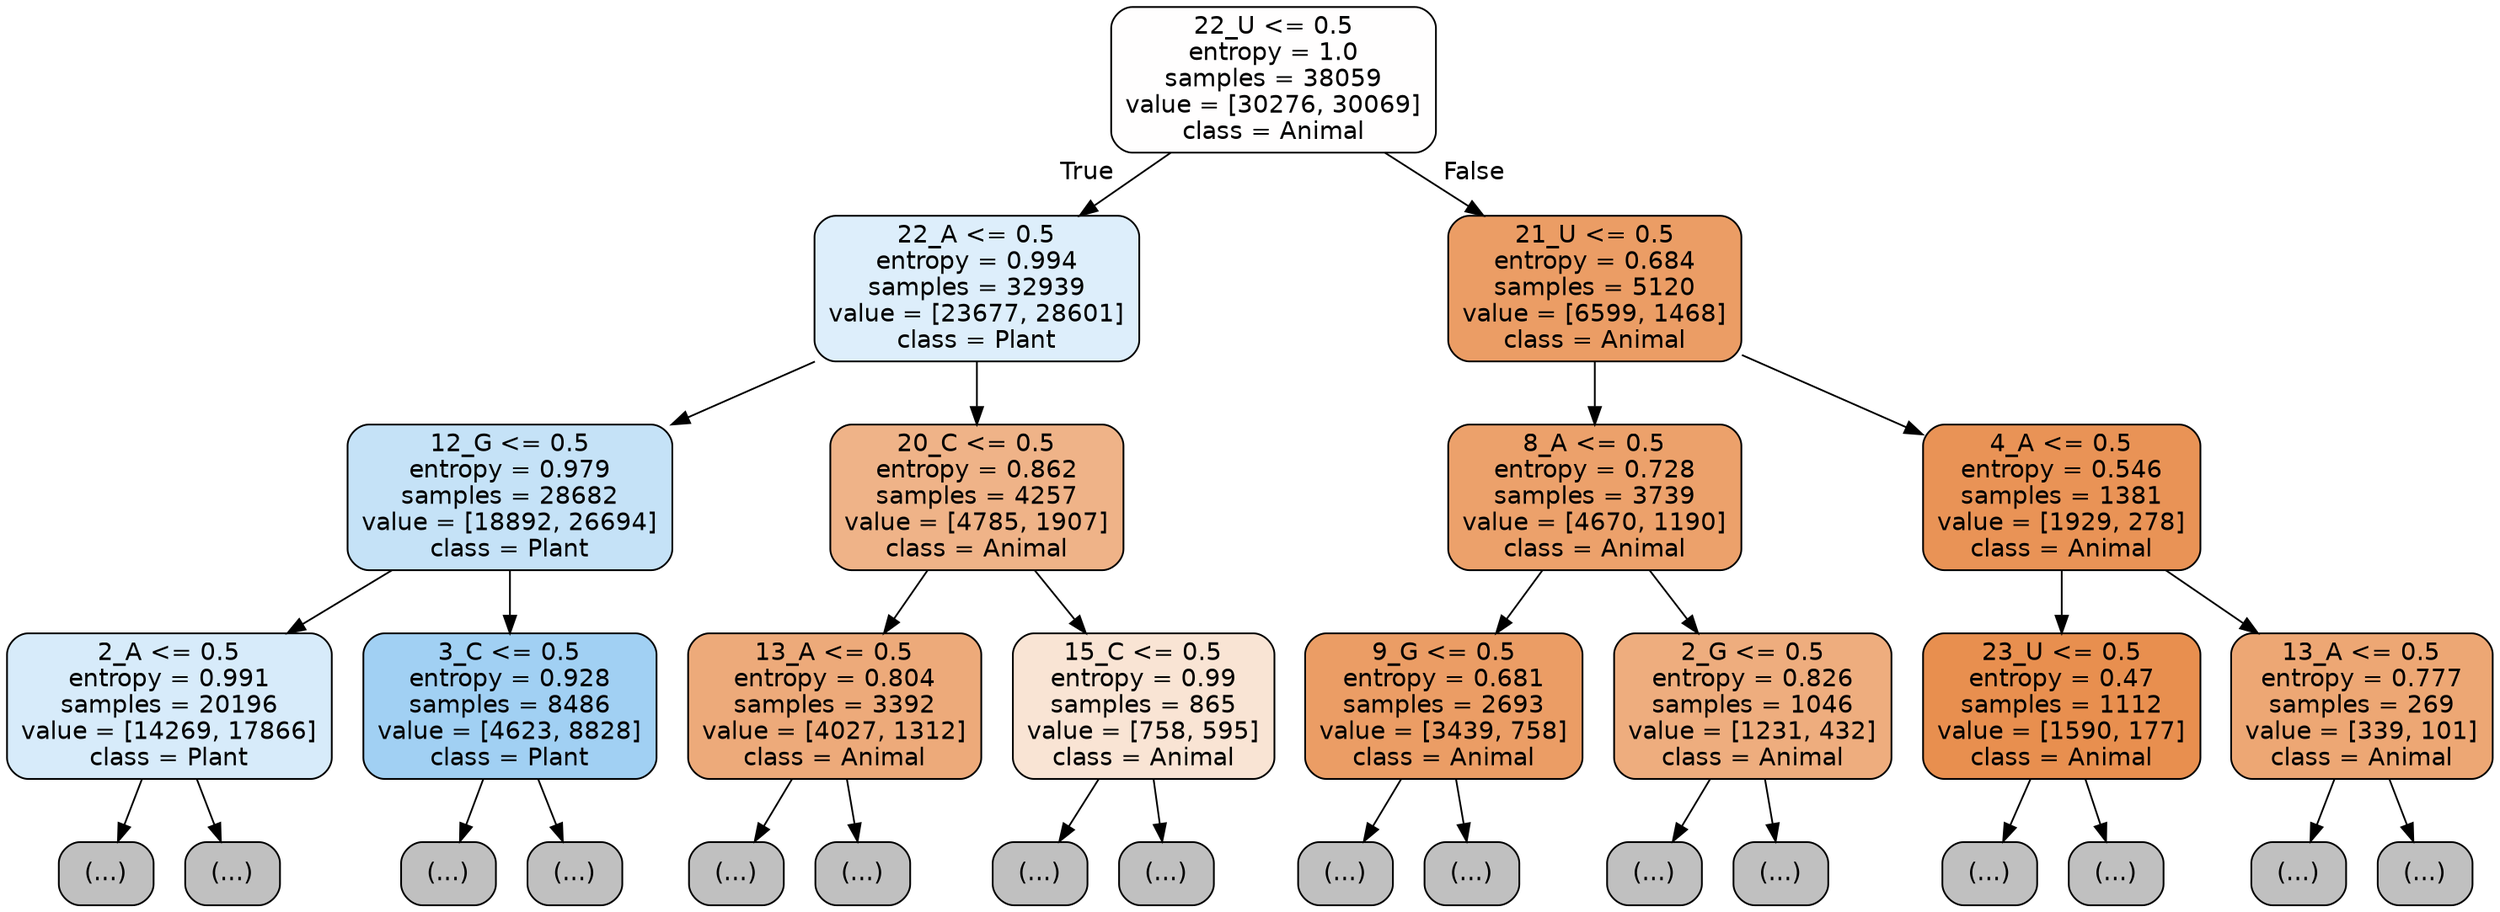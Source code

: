 digraph Tree {
node [shape=box, style="filled, rounded", color="black", fontname="helvetica"] ;
edge [fontname="helvetica"] ;
0 [label="22_U <= 0.5\nentropy = 1.0\nsamples = 38059\nvalue = [30276, 30069]\nclass = Animal", fillcolor="#fffefe"] ;
1 [label="22_A <= 0.5\nentropy = 0.994\nsamples = 32939\nvalue = [23677, 28601]\nclass = Plant", fillcolor="#ddeefb"] ;
0 -> 1 [labeldistance=2.5, labelangle=45, headlabel="True"] ;
2 [label="12_G <= 0.5\nentropy = 0.979\nsamples = 28682\nvalue = [18892, 26694]\nclass = Plant", fillcolor="#c5e2f7"] ;
1 -> 2 ;
3 [label="2_A <= 0.5\nentropy = 0.991\nsamples = 20196\nvalue = [14269, 17866]\nclass = Plant", fillcolor="#d7ebfa"] ;
2 -> 3 ;
4 [label="(...)", fillcolor="#C0C0C0"] ;
3 -> 4 ;
7193 [label="(...)", fillcolor="#C0C0C0"] ;
3 -> 7193 ;
9366 [label="3_C <= 0.5\nentropy = 0.928\nsamples = 8486\nvalue = [4623, 8828]\nclass = Plant", fillcolor="#a1d0f3"] ;
2 -> 9366 ;
9367 [label="(...)", fillcolor="#C0C0C0"] ;
9366 -> 9367 ;
12130 [label="(...)", fillcolor="#C0C0C0"] ;
9366 -> 12130 ;
12805 [label="20_C <= 0.5\nentropy = 0.862\nsamples = 4257\nvalue = [4785, 1907]\nclass = Animal", fillcolor="#efb388"] ;
1 -> 12805 ;
12806 [label="13_A <= 0.5\nentropy = 0.804\nsamples = 3392\nvalue = [4027, 1312]\nclass = Animal", fillcolor="#edaa7a"] ;
12805 -> 12806 ;
12807 [label="(...)", fillcolor="#C0C0C0"] ;
12806 -> 12807 ;
13942 [label="(...)", fillcolor="#C0C0C0"] ;
12806 -> 13942 ;
14289 [label="15_C <= 0.5\nentropy = 0.99\nsamples = 865\nvalue = [758, 595]\nclass = Animal", fillcolor="#f9e4d4"] ;
12805 -> 14289 ;
14290 [label="(...)", fillcolor="#C0C0C0"] ;
14289 -> 14290 ;
14573 [label="(...)", fillcolor="#C0C0C0"] ;
14289 -> 14573 ;
14702 [label="21_U <= 0.5\nentropy = 0.684\nsamples = 5120\nvalue = [6599, 1468]\nclass = Animal", fillcolor="#eb9d65"] ;
0 -> 14702 [labeldistance=2.5, labelangle=-45, headlabel="False"] ;
14703 [label="8_A <= 0.5\nentropy = 0.728\nsamples = 3739\nvalue = [4670, 1190]\nclass = Animal", fillcolor="#eca16b"] ;
14702 -> 14703 ;
14704 [label="9_G <= 0.5\nentropy = 0.681\nsamples = 2693\nvalue = [3439, 758]\nclass = Animal", fillcolor="#eb9d65"] ;
14703 -> 14704 ;
14705 [label="(...)", fillcolor="#C0C0C0"] ;
14704 -> 14705 ;
15524 [label="(...)", fillcolor="#C0C0C0"] ;
14704 -> 15524 ;
15795 [label="2_G <= 0.5\nentropy = 0.826\nsamples = 1046\nvalue = [1231, 432]\nclass = Animal", fillcolor="#eead7e"] ;
14703 -> 15795 ;
15796 [label="(...)", fillcolor="#C0C0C0"] ;
15795 -> 15796 ;
16109 [label="(...)", fillcolor="#C0C0C0"] ;
15795 -> 16109 ;
16210 [label="4_A <= 0.5\nentropy = 0.546\nsamples = 1381\nvalue = [1929, 278]\nclass = Animal", fillcolor="#e99356"] ;
14702 -> 16210 ;
16211 [label="23_U <= 0.5\nentropy = 0.47\nsamples = 1112\nvalue = [1590, 177]\nclass = Animal", fillcolor="#e88f4f"] ;
16210 -> 16211 ;
16212 [label="(...)", fillcolor="#C0C0C0"] ;
16211 -> 16212 ;
16517 [label="(...)", fillcolor="#C0C0C0"] ;
16211 -> 16517 ;
16550 [label="13_A <= 0.5\nentropy = 0.777\nsamples = 269\nvalue = [339, 101]\nclass = Animal", fillcolor="#eda774"] ;
16210 -> 16550 ;
16551 [label="(...)", fillcolor="#C0C0C0"] ;
16550 -> 16551 ;
16654 [label="(...)", fillcolor="#C0C0C0"] ;
16550 -> 16654 ;
}